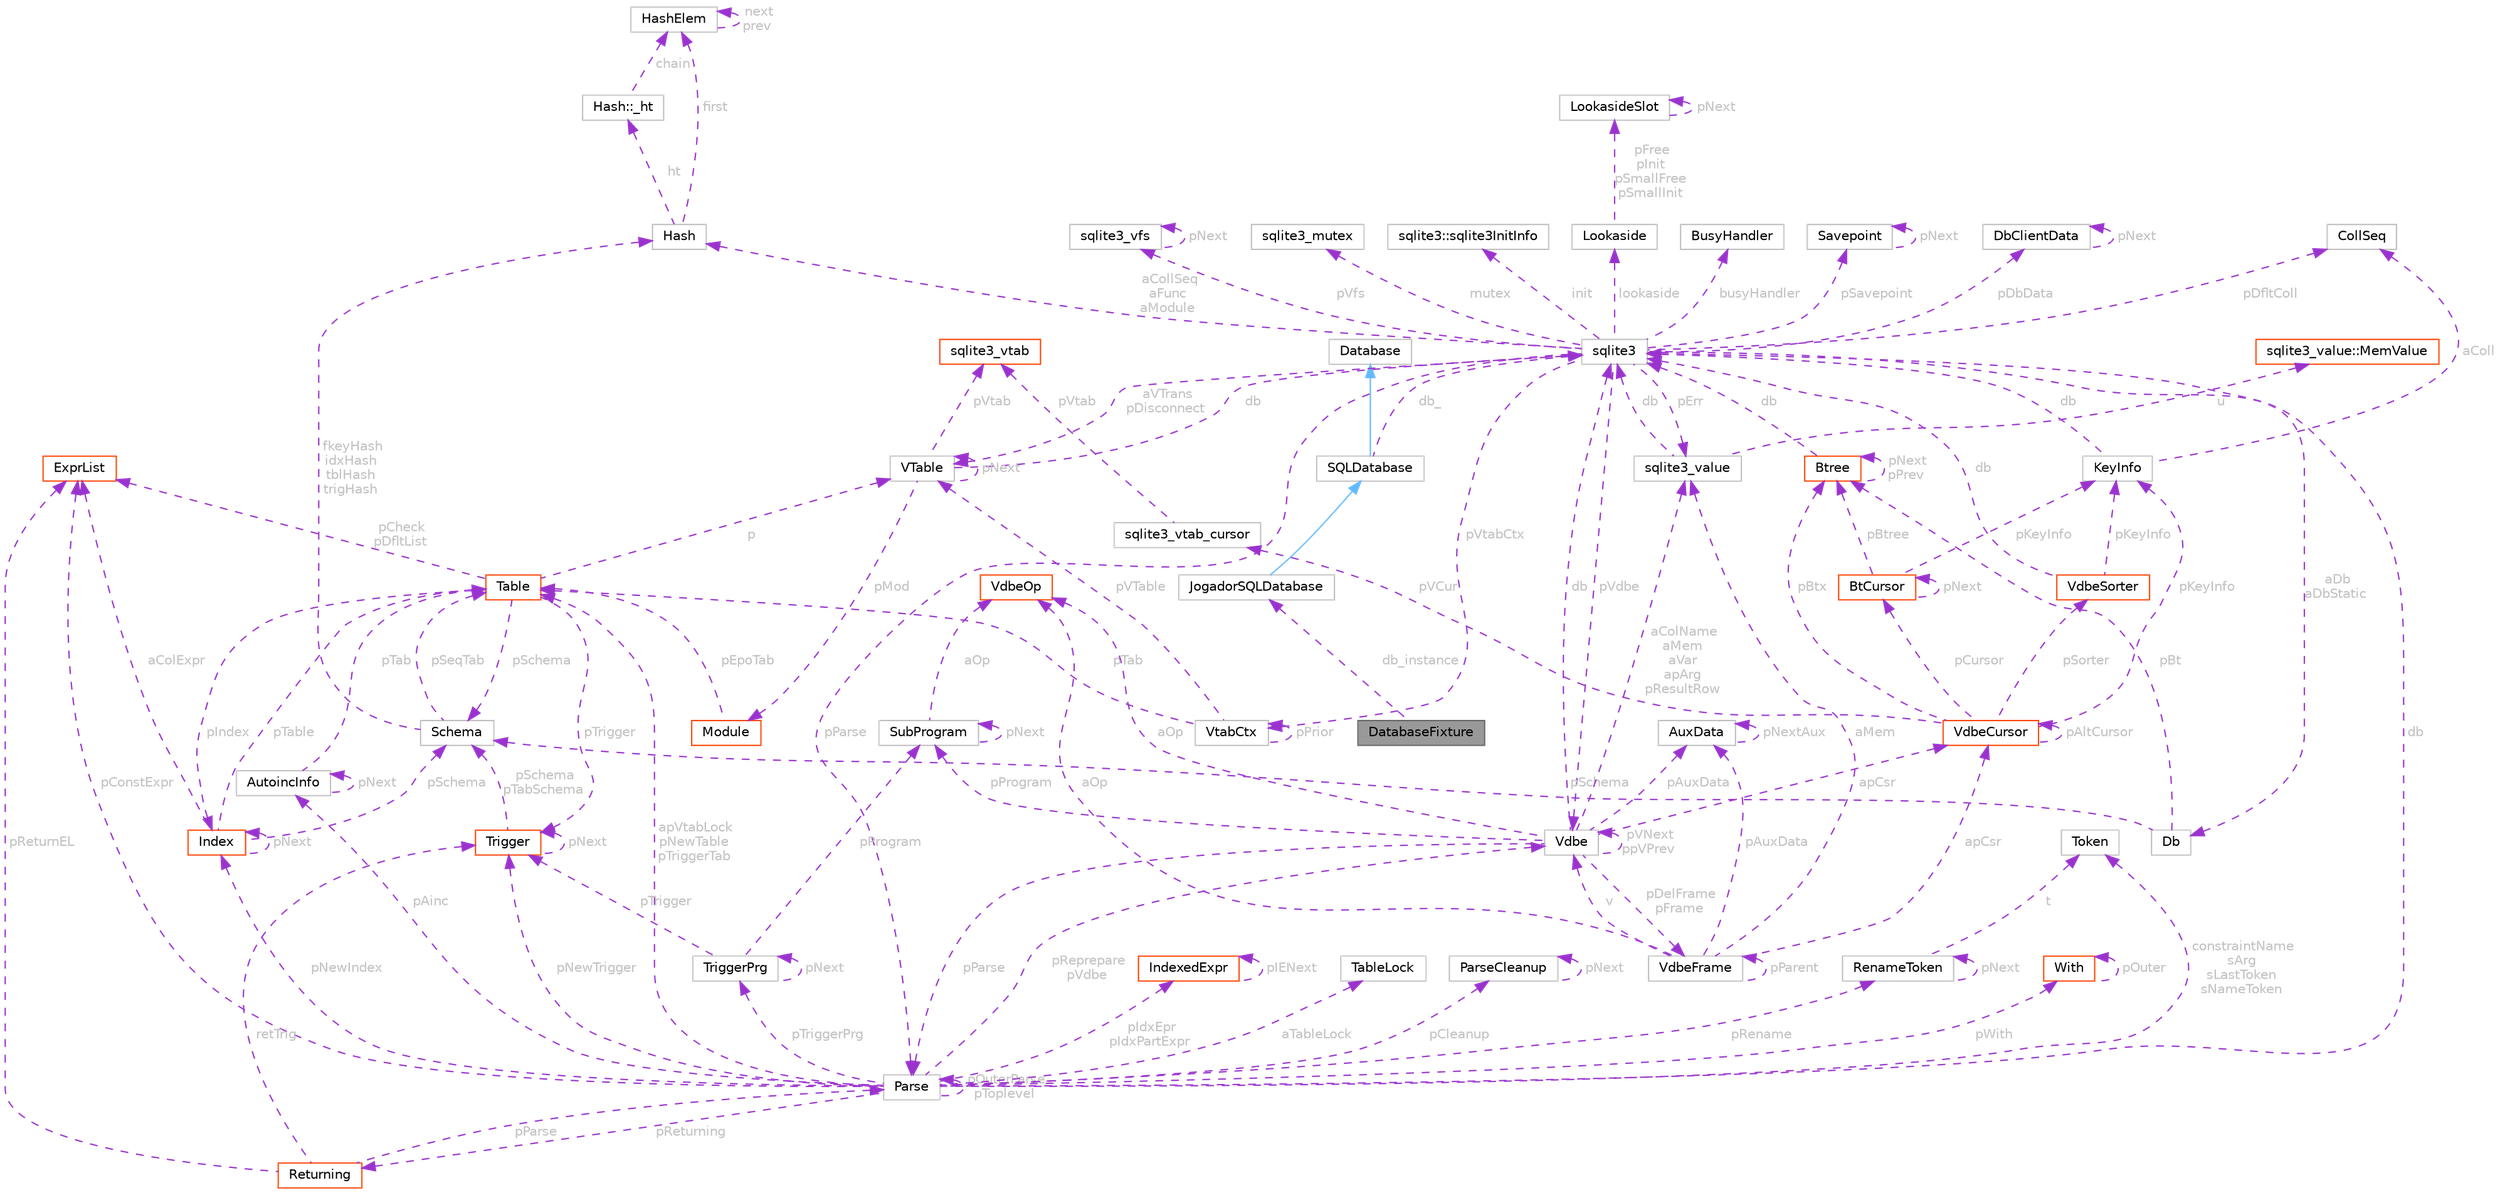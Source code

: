 digraph "DatabaseFixture"
{
 // LATEX_PDF_SIZE
  bgcolor="transparent";
  edge [fontname=Helvetica,fontsize=10,labelfontname=Helvetica,labelfontsize=10];
  node [fontname=Helvetica,fontsize=10,shape=box,height=0.2,width=0.4];
  Node1 [id="Node000001",label="DatabaseFixture",height=0.2,width=0.4,color="gray40", fillcolor="grey60", style="filled", fontcolor="black",tooltip=" "];
  Node2 -> Node1 [id="edge1_Node000001_Node000002",dir="back",color="darkorchid3",style="dashed",tooltip=" ",label=" db_instance",fontcolor="grey" ];
  Node2 [id="Node000002",label="JogadorSQLDatabase",height=0.2,width=0.4,color="grey75", fillcolor="white", style="filled",URL="$classJogadorSQLDatabase.html",tooltip=" "];
  Node3 -> Node2 [id="edge2_Node000002_Node000003",dir="back",color="steelblue1",style="solid",tooltip=" "];
  Node3 [id="Node000003",label="SQLDatabase",height=0.2,width=0.4,color="grey75", fillcolor="white", style="filled",URL="$classSQLDatabase.html",tooltip=" "];
  Node4 -> Node3 [id="edge3_Node000003_Node000004",dir="back",color="steelblue1",style="solid",tooltip=" "];
  Node4 [id="Node000004",label="Database",height=0.2,width=0.4,color="grey75", fillcolor="white", style="filled",URL="$classDatabase.html",tooltip=" "];
  Node5 -> Node3 [id="edge4_Node000003_Node000005",dir="back",color="darkorchid3",style="dashed",tooltip=" ",label=" db_",fontcolor="grey" ];
  Node5 [id="Node000005",label="sqlite3",height=0.2,width=0.4,color="grey75", fillcolor="white", style="filled",URL="$structsqlite3.html",tooltip=" "];
  Node6 -> Node5 [id="edge5_Node000005_Node000006",dir="back",color="darkorchid3",style="dashed",tooltip=" ",label=" pVfs",fontcolor="grey" ];
  Node6 [id="Node000006",label="sqlite3_vfs",height=0.2,width=0.4,color="grey75", fillcolor="white", style="filled",URL="$structsqlite3__vfs.html",tooltip=" "];
  Node6 -> Node6 [id="edge6_Node000006_Node000006",dir="back",color="darkorchid3",style="dashed",tooltip=" ",label=" pNext",fontcolor="grey" ];
  Node7 -> Node5 [id="edge7_Node000005_Node000007",dir="back",color="darkorchid3",style="dashed",tooltip=" ",label=" pVdbe",fontcolor="grey" ];
  Node7 [id="Node000007",label="Vdbe",height=0.2,width=0.4,color="grey75", fillcolor="white", style="filled",URL="$structVdbe.html",tooltip=" "];
  Node5 -> Node7 [id="edge8_Node000007_Node000005",dir="back",color="darkorchid3",style="dashed",tooltip=" ",label=" db",fontcolor="grey" ];
  Node7 -> Node7 [id="edge9_Node000007_Node000007",dir="back",color="darkorchid3",style="dashed",tooltip=" ",label=" pVNext\nppVPrev",fontcolor="grey" ];
  Node8 -> Node7 [id="edge10_Node000007_Node000008",dir="back",color="darkorchid3",style="dashed",tooltip=" ",label=" pParse",fontcolor="grey" ];
  Node8 [id="Node000008",label="Parse",height=0.2,width=0.4,color="grey75", fillcolor="white", style="filled",URL="$structParse.html",tooltip=" "];
  Node5 -> Node8 [id="edge11_Node000008_Node000005",dir="back",color="darkorchid3",style="dashed",tooltip=" ",label=" db",fontcolor="grey" ];
  Node7 -> Node8 [id="edge12_Node000008_Node000007",dir="back",color="darkorchid3",style="dashed",tooltip=" ",label=" pReprepare\npVdbe",fontcolor="grey" ];
  Node9 -> Node8 [id="edge13_Node000008_Node000009",dir="back",color="darkorchid3",style="dashed",tooltip=" ",label=" pConstExpr",fontcolor="grey" ];
  Node9 [id="Node000009",label="ExprList",height=0.2,width=0.4,color="orangered", fillcolor="white", style="filled",URL="$structExprList.html",tooltip=" "];
  Node43 -> Node8 [id="edge14_Node000008_Node000043",dir="back",color="darkorchid3",style="dashed",tooltip=" ",label=" pIdxEpr\npIdxPartExpr",fontcolor="grey" ];
  Node43 [id="Node000043",label="IndexedExpr",height=0.2,width=0.4,color="orangered", fillcolor="white", style="filled",URL="$structIndexedExpr.html",tooltip=" "];
  Node43 -> Node43 [id="edge15_Node000043_Node000043",dir="back",color="darkorchid3",style="dashed",tooltip=" ",label=" pIENext",fontcolor="grey" ];
  Node44 -> Node8 [id="edge16_Node000008_Node000044",dir="back",color="darkorchid3",style="dashed",tooltip=" ",label=" aTableLock",fontcolor="grey" ];
  Node44 [id="Node000044",label="TableLock",height=0.2,width=0.4,color="grey75", fillcolor="white", style="filled",URL="$structTableLock.html",tooltip=" "];
  Node45 -> Node8 [id="edge17_Node000008_Node000045",dir="back",color="darkorchid3",style="dashed",tooltip=" ",label=" pAinc",fontcolor="grey" ];
  Node45 [id="Node000045",label="AutoincInfo",height=0.2,width=0.4,color="grey75", fillcolor="white", style="filled",URL="$structAutoincInfo.html",tooltip=" "];
  Node45 -> Node45 [id="edge18_Node000045_Node000045",dir="back",color="darkorchid3",style="dashed",tooltip=" ",label=" pNext",fontcolor="grey" ];
  Node15 -> Node45 [id="edge19_Node000045_Node000015",dir="back",color="darkorchid3",style="dashed",tooltip=" ",label=" pTab",fontcolor="grey" ];
  Node15 [id="Node000015",label="Table",height=0.2,width=0.4,color="orangered", fillcolor="white", style="filled",URL="$structTable.html",tooltip=" "];
  Node17 -> Node15 [id="edge20_Node000015_Node000017",dir="back",color="darkorchid3",style="dashed",tooltip=" ",label=" pIndex",fontcolor="grey" ];
  Node17 [id="Node000017",label="Index",height=0.2,width=0.4,color="orangered", fillcolor="white", style="filled",URL="$structIndex.html",tooltip=" "];
  Node15 -> Node17 [id="edge21_Node000017_Node000015",dir="back",color="darkorchid3",style="dashed",tooltip=" ",label=" pTable",fontcolor="grey" ];
  Node17 -> Node17 [id="edge22_Node000017_Node000017",dir="back",color="darkorchid3",style="dashed",tooltip=" ",label=" pNext",fontcolor="grey" ];
  Node18 -> Node17 [id="edge23_Node000017_Node000018",dir="back",color="darkorchid3",style="dashed",tooltip=" ",label=" pSchema",fontcolor="grey" ];
  Node18 [id="Node000018",label="Schema",height=0.2,width=0.4,color="grey75", fillcolor="white", style="filled",URL="$structSchema.html",tooltip=" "];
  Node19 -> Node18 [id="edge24_Node000018_Node000019",dir="back",color="darkorchid3",style="dashed",tooltip=" ",label=" fkeyHash\nidxHash\ntblHash\ntrigHash",fontcolor="grey" ];
  Node19 [id="Node000019",label="Hash",height=0.2,width=0.4,color="grey75", fillcolor="white", style="filled",URL="$structHash.html",tooltip=" "];
  Node20 -> Node19 [id="edge25_Node000019_Node000020",dir="back",color="darkorchid3",style="dashed",tooltip=" ",label=" first",fontcolor="grey" ];
  Node20 [id="Node000020",label="HashElem",height=0.2,width=0.4,color="grey75", fillcolor="white", style="filled",URL="$structHashElem.html",tooltip=" "];
  Node20 -> Node20 [id="edge26_Node000020_Node000020",dir="back",color="darkorchid3",style="dashed",tooltip=" ",label=" next\nprev",fontcolor="grey" ];
  Node21 -> Node19 [id="edge27_Node000019_Node000021",dir="back",color="darkorchid3",style="dashed",tooltip=" ",label=" ht",fontcolor="grey" ];
  Node21 [id="Node000021",label="Hash::_ht",height=0.2,width=0.4,color="grey75", fillcolor="white", style="filled",URL="$structHash_1_1__ht.html",tooltip=" "];
  Node20 -> Node21 [id="edge28_Node000021_Node000020",dir="back",color="darkorchid3",style="dashed",tooltip=" ",label=" chain",fontcolor="grey" ];
  Node15 -> Node18 [id="edge29_Node000018_Node000015",dir="back",color="darkorchid3",style="dashed",tooltip=" ",label=" pSeqTab",fontcolor="grey" ];
  Node9 -> Node17 [id="edge30_Node000017_Node000009",dir="back",color="darkorchid3",style="dashed",tooltip=" ",label=" aColExpr",fontcolor="grey" ];
  Node9 -> Node15 [id="edge31_Node000015_Node000009",dir="back",color="darkorchid3",style="dashed",tooltip=" ",label=" pCheck\npDfltList",fontcolor="grey" ];
  Node29 -> Node15 [id="edge32_Node000015_Node000029",dir="back",color="darkorchid3",style="dashed",tooltip=" ",label=" p",fontcolor="grey" ];
  Node29 [id="Node000029",label="VTable",height=0.2,width=0.4,color="grey75", fillcolor="white", style="filled",URL="$structVTable.html",tooltip=" "];
  Node5 -> Node29 [id="edge33_Node000029_Node000005",dir="back",color="darkorchid3",style="dashed",tooltip=" ",label=" db",fontcolor="grey" ];
  Node30 -> Node29 [id="edge34_Node000029_Node000030",dir="back",color="darkorchid3",style="dashed",tooltip=" ",label=" pMod",fontcolor="grey" ];
  Node30 [id="Node000030",label="Module",height=0.2,width=0.4,color="orangered", fillcolor="white", style="filled",URL="$structModule.html",tooltip=" "];
  Node15 -> Node30 [id="edge35_Node000030_Node000015",dir="back",color="darkorchid3",style="dashed",tooltip=" ",label=" pEpoTab",fontcolor="grey" ];
  Node32 -> Node29 [id="edge36_Node000029_Node000032",dir="back",color="darkorchid3",style="dashed",tooltip=" ",label=" pVtab",fontcolor="grey" ];
  Node32 [id="Node000032",label="sqlite3_vtab",height=0.2,width=0.4,color="orangered", fillcolor="white", style="filled",URL="$structsqlite3__vtab.html",tooltip=" "];
  Node29 -> Node29 [id="edge37_Node000029_Node000029",dir="back",color="darkorchid3",style="dashed",tooltip=" ",label=" pNext",fontcolor="grey" ];
  Node23 -> Node15 [id="edge38_Node000015_Node000023",dir="back",color="darkorchid3",style="dashed",tooltip=" ",label=" pTrigger",fontcolor="grey" ];
  Node23 [id="Node000023",label="Trigger",height=0.2,width=0.4,color="orangered", fillcolor="white", style="filled",URL="$structTrigger.html",tooltip=" "];
  Node18 -> Node23 [id="edge39_Node000023_Node000018",dir="back",color="darkorchid3",style="dashed",tooltip=" ",label=" pSchema\npTabSchema",fontcolor="grey" ];
  Node23 -> Node23 [id="edge40_Node000023_Node000023",dir="back",color="darkorchid3",style="dashed",tooltip=" ",label=" pNext",fontcolor="grey" ];
  Node18 -> Node15 [id="edge41_Node000015_Node000018",dir="back",color="darkorchid3",style="dashed",tooltip=" ",label=" pSchema",fontcolor="grey" ];
  Node8 -> Node8 [id="edge42_Node000008_Node000008",dir="back",color="darkorchid3",style="dashed",tooltip=" ",label=" pOuterParse\npToplevel",fontcolor="grey" ];
  Node15 -> Node8 [id="edge43_Node000008_Node000015",dir="back",color="darkorchid3",style="dashed",tooltip=" ",label=" apVtabLock\npNewTable\npTriggerTab",fontcolor="grey" ];
  Node46 -> Node8 [id="edge44_Node000008_Node000046",dir="back",color="darkorchid3",style="dashed",tooltip=" ",label=" pTriggerPrg",fontcolor="grey" ];
  Node46 [id="Node000046",label="TriggerPrg",height=0.2,width=0.4,color="grey75", fillcolor="white", style="filled",URL="$structTriggerPrg.html",tooltip=" "];
  Node23 -> Node46 [id="edge45_Node000046_Node000023",dir="back",color="darkorchid3",style="dashed",tooltip=" ",label=" pTrigger",fontcolor="grey" ];
  Node46 -> Node46 [id="edge46_Node000046_Node000046",dir="back",color="darkorchid3",style="dashed",tooltip=" ",label=" pNext",fontcolor="grey" ];
  Node47 -> Node46 [id="edge47_Node000046_Node000047",dir="back",color="darkorchid3",style="dashed",tooltip=" ",label=" pProgram",fontcolor="grey" ];
  Node47 [id="Node000047",label="SubProgram",height=0.2,width=0.4,color="grey75", fillcolor="white", style="filled",URL="$structSubProgram.html",tooltip=" "];
  Node48 -> Node47 [id="edge48_Node000047_Node000048",dir="back",color="darkorchid3",style="dashed",tooltip=" ",label=" aOp",fontcolor="grey" ];
  Node48 [id="Node000048",label="VdbeOp",height=0.2,width=0.4,color="orangered", fillcolor="white", style="filled",URL="$structVdbeOp.html",tooltip=" "];
  Node47 -> Node47 [id="edge49_Node000047_Node000047",dir="back",color="darkorchid3",style="dashed",tooltip=" ",label=" pNext",fontcolor="grey" ];
  Node56 -> Node8 [id="edge50_Node000008_Node000056",dir="back",color="darkorchid3",style="dashed",tooltip=" ",label=" pCleanup",fontcolor="grey" ];
  Node56 [id="Node000056",label="ParseCleanup",height=0.2,width=0.4,color="grey75", fillcolor="white", style="filled",URL="$structParseCleanup.html",tooltip=" "];
  Node56 -> Node56 [id="edge51_Node000056_Node000056",dir="back",color="darkorchid3",style="dashed",tooltip=" ",label=" pNext",fontcolor="grey" ];
  Node57 -> Node8 [id="edge52_Node000008_Node000057",dir="back",color="darkorchid3",style="dashed",tooltip=" ",label=" constraintName\nsArg\nsLastToken\nsNameToken",fontcolor="grey" ];
  Node57 [id="Node000057",label="Token",height=0.2,width=0.4,color="grey75", fillcolor="white", style="filled",URL="$structToken.html",tooltip=" "];
  Node58 -> Node8 [id="edge53_Node000008_Node000058",dir="back",color="darkorchid3",style="dashed",tooltip=" ",label=" pReturning",fontcolor="grey" ];
  Node58 [id="Node000058",label="Returning",height=0.2,width=0.4,color="orangered", fillcolor="white", style="filled",URL="$structReturning.html",tooltip=" "];
  Node8 -> Node58 [id="edge54_Node000058_Node000008",dir="back",color="darkorchid3",style="dashed",tooltip=" ",label=" pParse",fontcolor="grey" ];
  Node9 -> Node58 [id="edge55_Node000058_Node000009",dir="back",color="darkorchid3",style="dashed",tooltip=" ",label=" pReturnEL",fontcolor="grey" ];
  Node23 -> Node58 [id="edge56_Node000058_Node000023",dir="back",color="darkorchid3",style="dashed",tooltip=" ",label=" retTrig",fontcolor="grey" ];
  Node17 -> Node8 [id="edge57_Node000008_Node000017",dir="back",color="darkorchid3",style="dashed",tooltip=" ",label=" pNewIndex",fontcolor="grey" ];
  Node23 -> Node8 [id="edge58_Node000008_Node000023",dir="back",color="darkorchid3",style="dashed",tooltip=" ",label=" pNewTrigger",fontcolor="grey" ];
  Node35 -> Node8 [id="edge59_Node000008_Node000035",dir="back",color="darkorchid3",style="dashed",tooltip=" ",label=" pWith",fontcolor="grey" ];
  Node35 [id="Node000035",label="With",height=0.2,width=0.4,color="orangered", fillcolor="white", style="filled",URL="$structWith.html",tooltip=" "];
  Node35 -> Node35 [id="edge60_Node000035_Node000035",dir="back",color="darkorchid3",style="dashed",tooltip=" ",label=" pOuter",fontcolor="grey" ];
  Node59 -> Node8 [id="edge61_Node000008_Node000059",dir="back",color="darkorchid3",style="dashed",tooltip=" ",label=" pRename",fontcolor="grey" ];
  Node59 [id="Node000059",label="RenameToken",height=0.2,width=0.4,color="grey75", fillcolor="white", style="filled",URL="$structRenameToken.html",tooltip=" "];
  Node57 -> Node59 [id="edge62_Node000059_Node000057",dir="back",color="darkorchid3",style="dashed",tooltip=" ",label=" t",fontcolor="grey" ];
  Node59 -> Node59 [id="edge63_Node000059_Node000059",dir="back",color="darkorchid3",style="dashed",tooltip=" ",label=" pNext",fontcolor="grey" ];
  Node51 -> Node7 [id="edge64_Node000007_Node000051",dir="back",color="darkorchid3",style="dashed",tooltip=" ",label=" aColName\naMem\naVar\napArg\npResultRow",fontcolor="grey" ];
  Node51 [id="Node000051",label="sqlite3_value",height=0.2,width=0.4,color="grey75", fillcolor="white", style="filled",URL="$structsqlite3__value.html",tooltip=" "];
  Node52 -> Node51 [id="edge65_Node000051_Node000052",dir="back",color="darkorchid3",style="dashed",tooltip=" ",label=" u",fontcolor="grey" ];
  Node52 [id="Node000052",label="sqlite3_value::MemValue",height=0.2,width=0.4,color="orangered", fillcolor="white", style="filled",URL="$unionsqlite3__value_1_1MemValue.html",tooltip=" "];
  Node5 -> Node51 [id="edge66_Node000051_Node000005",dir="back",color="darkorchid3",style="dashed",tooltip=" ",label=" db",fontcolor="grey" ];
  Node60 -> Node7 [id="edge67_Node000007_Node000060",dir="back",color="darkorchid3",style="dashed",tooltip=" ",label=" apCsr",fontcolor="grey" ];
  Node60 [id="Node000060",label="VdbeCursor",height=0.2,width=0.4,color="orangered", fillcolor="white", style="filled",URL="$structVdbeCursor.html",tooltip=" "];
  Node61 -> Node60 [id="edge68_Node000060_Node000061",dir="back",color="darkorchid3",style="dashed",tooltip=" ",label=" pBtx",fontcolor="grey" ];
  Node61 [id="Node000061",label="Btree",height=0.2,width=0.4,color="orangered", fillcolor="white", style="filled",URL="$structBtree.html",tooltip=" "];
  Node5 -> Node61 [id="edge69_Node000061_Node000005",dir="back",color="darkorchid3",style="dashed",tooltip=" ",label=" db",fontcolor="grey" ];
  Node61 -> Node61 [id="edge70_Node000061_Node000061",dir="back",color="darkorchid3",style="dashed",tooltip=" ",label=" pNext\npPrev",fontcolor="grey" ];
  Node60 -> Node60 [id="edge71_Node000060_Node000060",dir="back",color="darkorchid3",style="dashed",tooltip=" ",label=" pAltCursor",fontcolor="grey" ];
  Node74 -> Node60 [id="edge72_Node000060_Node000074",dir="back",color="darkorchid3",style="dashed",tooltip=" ",label=" pCursor",fontcolor="grey" ];
  Node74 [id="Node000074",label="BtCursor",height=0.2,width=0.4,color="orangered", fillcolor="white", style="filled",URL="$structBtCursor.html",tooltip=" "];
  Node61 -> Node74 [id="edge73_Node000074_Node000061",dir="back",color="darkorchid3",style="dashed",tooltip=" ",label=" pBtree",fontcolor="grey" ];
  Node74 -> Node74 [id="edge74_Node000074_Node000074",dir="back",color="darkorchid3",style="dashed",tooltip=" ",label=" pNext",fontcolor="grey" ];
  Node54 -> Node74 [id="edge75_Node000074_Node000054",dir="back",color="darkorchid3",style="dashed",tooltip=" ",label=" pKeyInfo",fontcolor="grey" ];
  Node54 [id="Node000054",label="KeyInfo",height=0.2,width=0.4,color="grey75", fillcolor="white", style="filled",URL="$structKeyInfo.html",tooltip=" "];
  Node5 -> Node54 [id="edge76_Node000054_Node000005",dir="back",color="darkorchid3",style="dashed",tooltip=" ",label=" db",fontcolor="grey" ];
  Node53 -> Node54 [id="edge77_Node000054_Node000053",dir="back",color="darkorchid3",style="dashed",tooltip=" ",label=" aColl",fontcolor="grey" ];
  Node53 [id="Node000053",label="CollSeq",height=0.2,width=0.4,color="grey75", fillcolor="white", style="filled",URL="$structCollSeq.html",tooltip=" "];
  Node79 -> Node60 [id="edge78_Node000060_Node000079",dir="back",color="darkorchid3",style="dashed",tooltip=" ",label=" pVCur",fontcolor="grey" ];
  Node79 [id="Node000079",label="sqlite3_vtab_cursor",height=0.2,width=0.4,color="grey75", fillcolor="white", style="filled",URL="$structsqlite3__vtab__cursor.html",tooltip=" "];
  Node32 -> Node79 [id="edge79_Node000079_Node000032",dir="back",color="darkorchid3",style="dashed",tooltip=" ",label=" pVtab",fontcolor="grey" ];
  Node80 -> Node60 [id="edge80_Node000060_Node000080",dir="back",color="darkorchid3",style="dashed",tooltip=" ",label=" pSorter",fontcolor="grey" ];
  Node80 [id="Node000080",label="VdbeSorter",height=0.2,width=0.4,color="orangered", fillcolor="white", style="filled",URL="$structVdbeSorter.html",tooltip=" "];
  Node5 -> Node80 [id="edge81_Node000080_Node000005",dir="back",color="darkorchid3",style="dashed",tooltip=" ",label=" db",fontcolor="grey" ];
  Node54 -> Node80 [id="edge82_Node000080_Node000054",dir="back",color="darkorchid3",style="dashed",tooltip=" ",label=" pKeyInfo",fontcolor="grey" ];
  Node54 -> Node60 [id="edge83_Node000060_Node000054",dir="back",color="darkorchid3",style="dashed",tooltip=" ",label=" pKeyInfo",fontcolor="grey" ];
  Node48 -> Node7 [id="edge84_Node000007_Node000048",dir="back",color="darkorchid3",style="dashed",tooltip=" ",label=" aOp",fontcolor="grey" ];
  Node91 -> Node7 [id="edge85_Node000007_Node000091",dir="back",color="darkorchid3",style="dashed",tooltip=" ",label=" pDelFrame\npFrame",fontcolor="grey" ];
  Node91 [id="Node000091",label="VdbeFrame",height=0.2,width=0.4,color="grey75", fillcolor="white", style="filled",URL="$structVdbeFrame.html",tooltip=" "];
  Node7 -> Node91 [id="edge86_Node000091_Node000007",dir="back",color="darkorchid3",style="dashed",tooltip=" ",label=" v",fontcolor="grey" ];
  Node91 -> Node91 [id="edge87_Node000091_Node000091",dir="back",color="darkorchid3",style="dashed",tooltip=" ",label=" pParent",fontcolor="grey" ];
  Node48 -> Node91 [id="edge88_Node000091_Node000048",dir="back",color="darkorchid3",style="dashed",tooltip=" ",label=" aOp",fontcolor="grey" ];
  Node51 -> Node91 [id="edge89_Node000091_Node000051",dir="back",color="darkorchid3",style="dashed",tooltip=" ",label=" aMem",fontcolor="grey" ];
  Node60 -> Node91 [id="edge90_Node000091_Node000060",dir="back",color="darkorchid3",style="dashed",tooltip=" ",label=" apCsr",fontcolor="grey" ];
  Node92 -> Node91 [id="edge91_Node000091_Node000092",dir="back",color="darkorchid3",style="dashed",tooltip=" ",label=" pAuxData",fontcolor="grey" ];
  Node92 [id="Node000092",label="AuxData",height=0.2,width=0.4,color="grey75", fillcolor="white", style="filled",URL="$structAuxData.html",tooltip=" "];
  Node92 -> Node92 [id="edge92_Node000092_Node000092",dir="back",color="darkorchid3",style="dashed",tooltip=" ",label=" pNextAux",fontcolor="grey" ];
  Node47 -> Node7 [id="edge93_Node000007_Node000047",dir="back",color="darkorchid3",style="dashed",tooltip=" ",label=" pProgram",fontcolor="grey" ];
  Node92 -> Node7 [id="edge94_Node000007_Node000092",dir="back",color="darkorchid3",style="dashed",tooltip=" ",label=" pAuxData",fontcolor="grey" ];
  Node53 -> Node5 [id="edge95_Node000005_Node000053",dir="back",color="darkorchid3",style="dashed",tooltip=" ",label=" pDfltColl",fontcolor="grey" ];
  Node77 -> Node5 [id="edge96_Node000005_Node000077",dir="back",color="darkorchid3",style="dashed",tooltip=" ",label=" mutex",fontcolor="grey" ];
  Node77 [id="Node000077",label="sqlite3_mutex",height=0.2,width=0.4,color="grey75", fillcolor="white", style="filled",URL="$structsqlite3__mutex.html",tooltip=" "];
  Node93 -> Node5 [id="edge97_Node000005_Node000093",dir="back",color="darkorchid3",style="dashed",tooltip=" ",label=" aDb\naDbStatic",fontcolor="grey" ];
  Node93 [id="Node000093",label="Db",height=0.2,width=0.4,color="grey75", fillcolor="white", style="filled",URL="$structDb.html",tooltip=" "];
  Node61 -> Node93 [id="edge98_Node000093_Node000061",dir="back",color="darkorchid3",style="dashed",tooltip=" ",label=" pBt",fontcolor="grey" ];
  Node18 -> Node93 [id="edge99_Node000093_Node000018",dir="back",color="darkorchid3",style="dashed",tooltip=" ",label=" pSchema",fontcolor="grey" ];
  Node94 -> Node5 [id="edge100_Node000005_Node000094",dir="back",color="darkorchid3",style="dashed",tooltip=" ",label=" init",fontcolor="grey" ];
  Node94 [id="Node000094",label="sqlite3::sqlite3InitInfo",height=0.2,width=0.4,color="grey75", fillcolor="white", style="filled",URL="$structsqlite3_1_1sqlite3InitInfo.html",tooltip=" "];
  Node8 -> Node5 [id="edge101_Node000005_Node000008",dir="back",color="darkorchid3",style="dashed",tooltip=" ",label=" pParse",fontcolor="grey" ];
  Node51 -> Node5 [id="edge102_Node000005_Node000051",dir="back",color="darkorchid3",style="dashed",tooltip=" ",label=" pErr",fontcolor="grey" ];
  Node95 -> Node5 [id="edge103_Node000005_Node000095",dir="back",color="darkorchid3",style="dashed",tooltip=" ",label=" lookaside",fontcolor="grey" ];
  Node95 [id="Node000095",label="Lookaside",height=0.2,width=0.4,color="grey75", fillcolor="white", style="filled",URL="$structLookaside.html",tooltip=" "];
  Node96 -> Node95 [id="edge104_Node000095_Node000096",dir="back",color="darkorchid3",style="dashed",tooltip=" ",label=" pFree\npInit\npSmallFree\npSmallInit",fontcolor="grey" ];
  Node96 [id="Node000096",label="LookasideSlot",height=0.2,width=0.4,color="grey75", fillcolor="white", style="filled",URL="$structLookasideSlot.html",tooltip=" "];
  Node96 -> Node96 [id="edge105_Node000096_Node000096",dir="back",color="darkorchid3",style="dashed",tooltip=" ",label=" pNext",fontcolor="grey" ];
  Node19 -> Node5 [id="edge106_Node000005_Node000019",dir="back",color="darkorchid3",style="dashed",tooltip=" ",label=" aCollSeq\naFunc\naModule",fontcolor="grey" ];
  Node97 -> Node5 [id="edge107_Node000005_Node000097",dir="back",color="darkorchid3",style="dashed",tooltip=" ",label=" pVtabCtx",fontcolor="grey" ];
  Node97 [id="Node000097",label="VtabCtx",height=0.2,width=0.4,color="grey75", fillcolor="white", style="filled",URL="$structVtabCtx.html",tooltip=" "];
  Node29 -> Node97 [id="edge108_Node000097_Node000029",dir="back",color="darkorchid3",style="dashed",tooltip=" ",label=" pVTable",fontcolor="grey" ];
  Node15 -> Node97 [id="edge109_Node000097_Node000015",dir="back",color="darkorchid3",style="dashed",tooltip=" ",label=" pTab",fontcolor="grey" ];
  Node97 -> Node97 [id="edge110_Node000097_Node000097",dir="back",color="darkorchid3",style="dashed",tooltip=" ",label=" pPrior",fontcolor="grey" ];
  Node29 -> Node5 [id="edge111_Node000005_Node000029",dir="back",color="darkorchid3",style="dashed",tooltip=" ",label=" aVTrans\npDisconnect",fontcolor="grey" ];
  Node98 -> Node5 [id="edge112_Node000005_Node000098",dir="back",color="darkorchid3",style="dashed",tooltip=" ",label=" busyHandler",fontcolor="grey" ];
  Node98 [id="Node000098",label="BusyHandler",height=0.2,width=0.4,color="grey75", fillcolor="white", style="filled",URL="$structBusyHandler.html",tooltip=" "];
  Node99 -> Node5 [id="edge113_Node000005_Node000099",dir="back",color="darkorchid3",style="dashed",tooltip=" ",label=" pSavepoint",fontcolor="grey" ];
  Node99 [id="Node000099",label="Savepoint",height=0.2,width=0.4,color="grey75", fillcolor="white", style="filled",URL="$structSavepoint.html",tooltip=" "];
  Node99 -> Node99 [id="edge114_Node000099_Node000099",dir="back",color="darkorchid3",style="dashed",tooltip=" ",label=" pNext",fontcolor="grey" ];
  Node100 -> Node5 [id="edge115_Node000005_Node000100",dir="back",color="darkorchid3",style="dashed",tooltip=" ",label=" pDbData",fontcolor="grey" ];
  Node100 [id="Node000100",label="DbClientData",height=0.2,width=0.4,color="grey75", fillcolor="white", style="filled",URL="$structDbClientData.html",tooltip=" "];
  Node100 -> Node100 [id="edge116_Node000100_Node000100",dir="back",color="darkorchid3",style="dashed",tooltip=" ",label=" pNext",fontcolor="grey" ];
}
